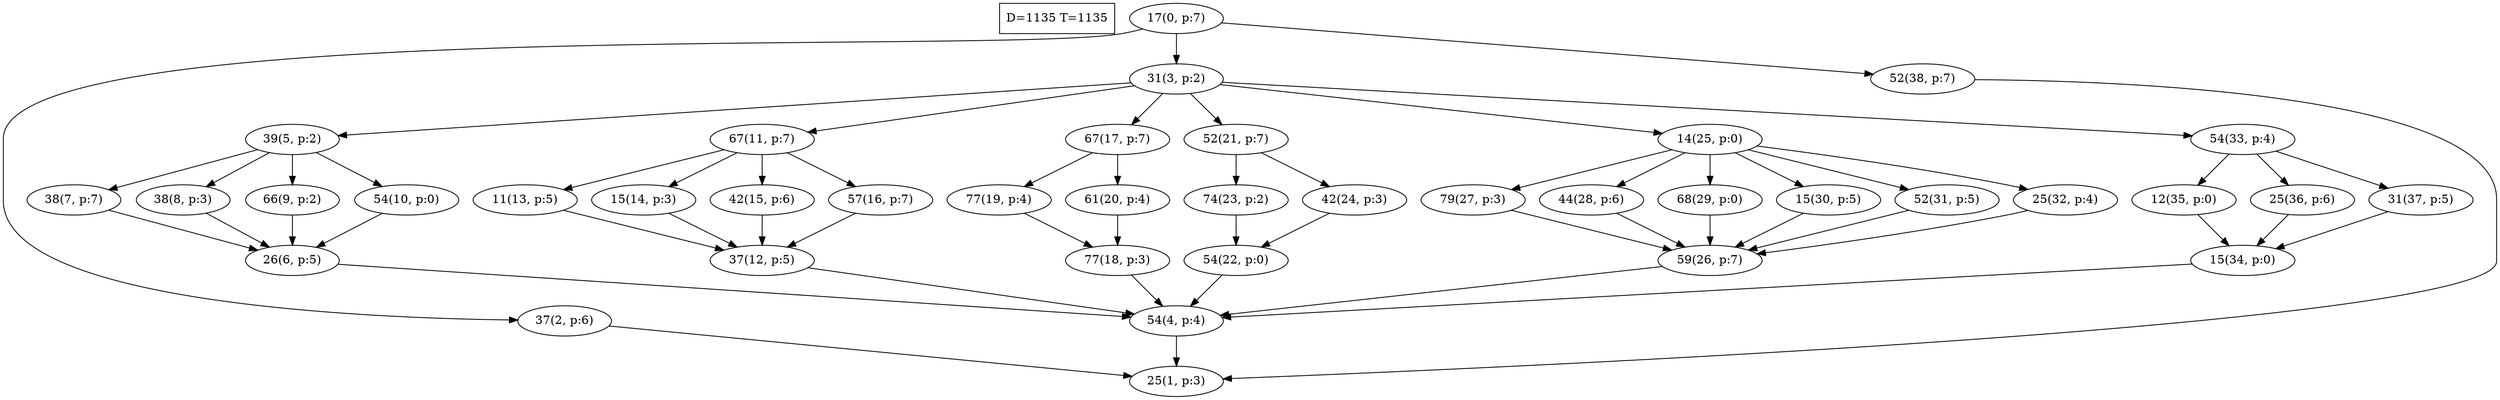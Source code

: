 digraph Task {
i [shape=box, label="D=1135 T=1135"]; 
0 [label="17(0, p:7)"];
1 [label="25(1, p:3)"];
2 [label="37(2, p:6)"];
3 [label="31(3, p:2)"];
4 [label="54(4, p:4)"];
5 [label="39(5, p:2)"];
6 [label="26(6, p:5)"];
7 [label="38(7, p:7)"];
8 [label="38(8, p:3)"];
9 [label="66(9, p:2)"];
10 [label="54(10, p:0)"];
11 [label="67(11, p:7)"];
12 [label="37(12, p:5)"];
13 [label="11(13, p:5)"];
14 [label="15(14, p:3)"];
15 [label="42(15, p:6)"];
16 [label="57(16, p:7)"];
17 [label="67(17, p:7)"];
18 [label="77(18, p:3)"];
19 [label="77(19, p:4)"];
20 [label="61(20, p:4)"];
21 [label="52(21, p:7)"];
22 [label="54(22, p:0)"];
23 [label="74(23, p:2)"];
24 [label="42(24, p:3)"];
25 [label="14(25, p:0)"];
26 [label="59(26, p:7)"];
27 [label="79(27, p:3)"];
28 [label="44(28, p:6)"];
29 [label="68(29, p:0)"];
30 [label="15(30, p:5)"];
31 [label="52(31, p:5)"];
32 [label="25(32, p:4)"];
33 [label="54(33, p:4)"];
34 [label="15(34, p:0)"];
35 [label="12(35, p:0)"];
36 [label="25(36, p:6)"];
37 [label="31(37, p:5)"];
38 [label="52(38, p:7)"];
0 -> 2;
0 -> 3;
0 -> 38;
2 -> 1;
3 -> 5;
3 -> 11;
3 -> 17;
3 -> 21;
3 -> 25;
3 -> 33;
4 -> 1;
5 -> 7;
5 -> 8;
5 -> 9;
5 -> 10;
6 -> 4;
7 -> 6;
8 -> 6;
9 -> 6;
10 -> 6;
11 -> 13;
11 -> 14;
11 -> 15;
11 -> 16;
12 -> 4;
13 -> 12;
14 -> 12;
15 -> 12;
16 -> 12;
17 -> 19;
17 -> 20;
18 -> 4;
19 -> 18;
20 -> 18;
21 -> 23;
21 -> 24;
22 -> 4;
23 -> 22;
24 -> 22;
25 -> 27;
25 -> 28;
25 -> 29;
25 -> 30;
25 -> 31;
25 -> 32;
26 -> 4;
27 -> 26;
28 -> 26;
29 -> 26;
30 -> 26;
31 -> 26;
32 -> 26;
33 -> 35;
33 -> 36;
33 -> 37;
34 -> 4;
35 -> 34;
36 -> 34;
37 -> 34;
38 -> 1;
}